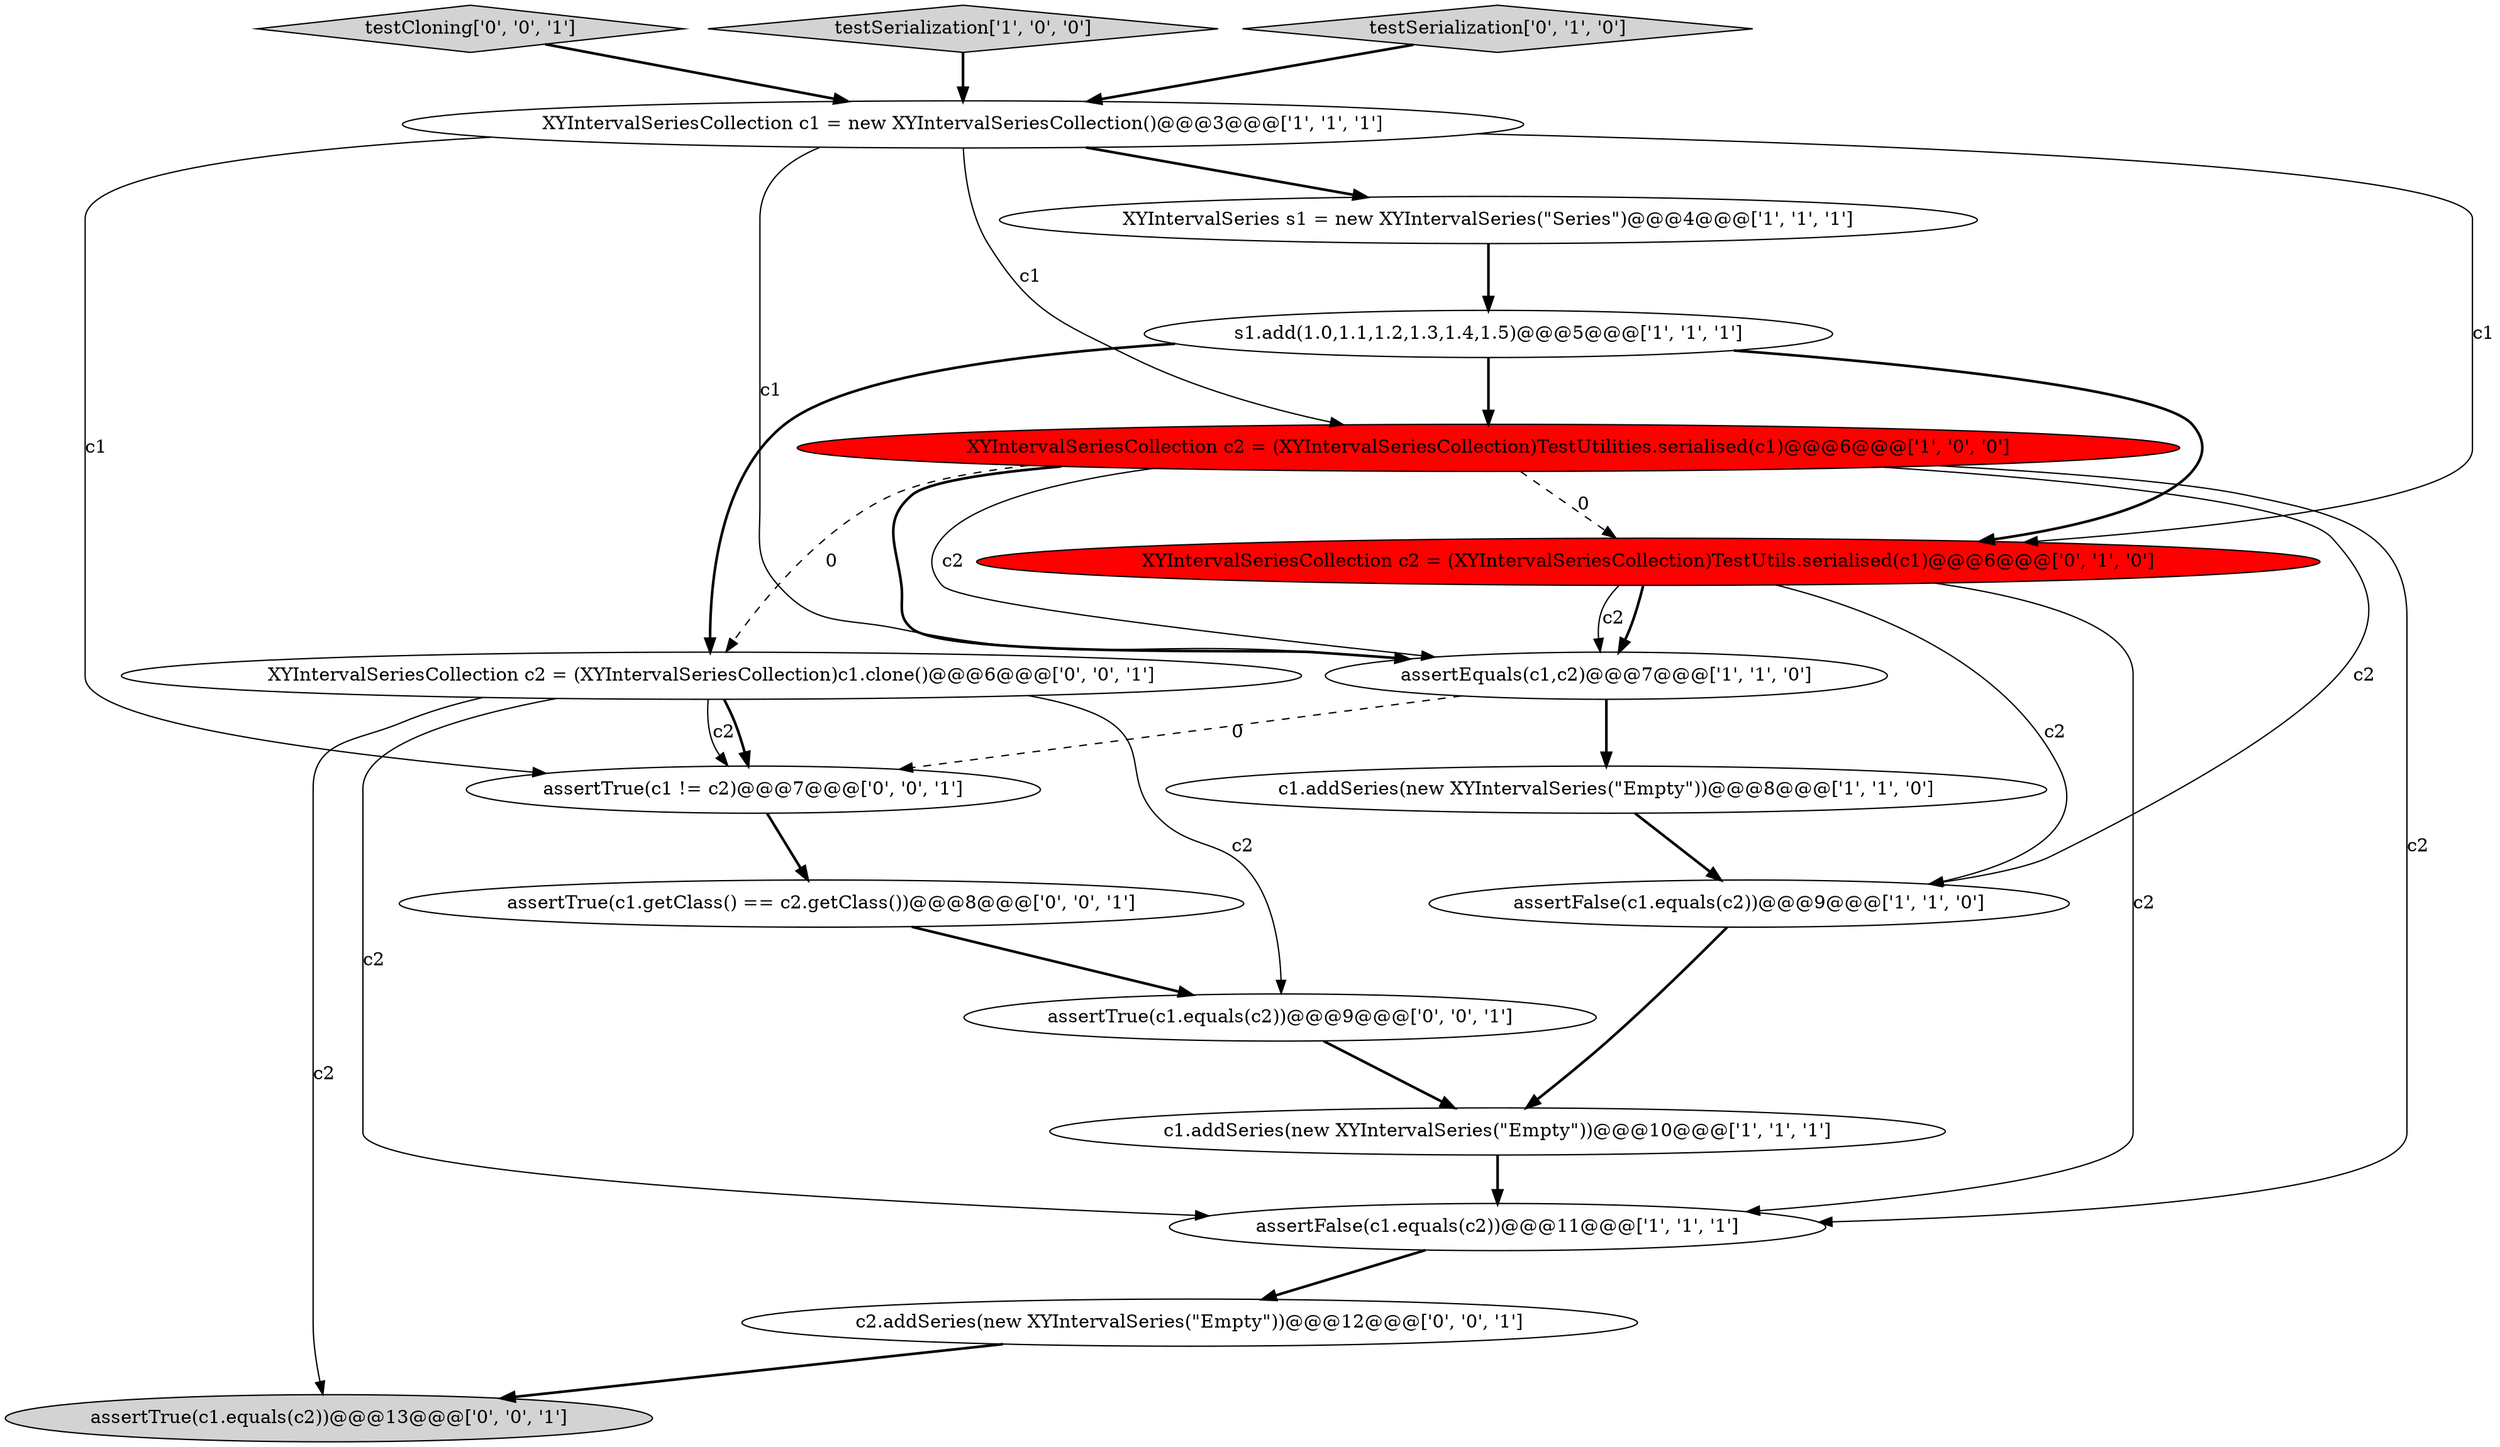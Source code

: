 digraph {
14 [style = filled, label = "testCloning['0', '0', '1']", fillcolor = lightgray, shape = diamond image = "AAA0AAABBB3BBB"];
13 [style = filled, label = "assertTrue(c1.equals(c2))@@@13@@@['0', '0', '1']", fillcolor = lightgray, shape = ellipse image = "AAA0AAABBB3BBB"];
3 [style = filled, label = "testSerialization['1', '0', '0']", fillcolor = lightgray, shape = diamond image = "AAA0AAABBB1BBB"];
9 [style = filled, label = "assertEquals(c1,c2)@@@7@@@['1', '1', '0']", fillcolor = white, shape = ellipse image = "AAA0AAABBB1BBB"];
17 [style = filled, label = "assertTrue(c1.getClass() == c2.getClass())@@@8@@@['0', '0', '1']", fillcolor = white, shape = ellipse image = "AAA0AAABBB3BBB"];
5 [style = filled, label = "c1.addSeries(new XYIntervalSeries(\"Empty\"))@@@8@@@['1', '1', '0']", fillcolor = white, shape = ellipse image = "AAA0AAABBB1BBB"];
2 [style = filled, label = "assertFalse(c1.equals(c2))@@@11@@@['1', '1', '1']", fillcolor = white, shape = ellipse image = "AAA0AAABBB1BBB"];
15 [style = filled, label = "assertTrue(c1.equals(c2))@@@9@@@['0', '0', '1']", fillcolor = white, shape = ellipse image = "AAA0AAABBB3BBB"];
6 [style = filled, label = "XYIntervalSeriesCollection c1 = new XYIntervalSeriesCollection()@@@3@@@['1', '1', '1']", fillcolor = white, shape = ellipse image = "AAA0AAABBB1BBB"];
12 [style = filled, label = "XYIntervalSeriesCollection c2 = (XYIntervalSeriesCollection)c1.clone()@@@6@@@['0', '0', '1']", fillcolor = white, shape = ellipse image = "AAA0AAABBB3BBB"];
4 [style = filled, label = "s1.add(1.0,1.1,1.2,1.3,1.4,1.5)@@@5@@@['1', '1', '1']", fillcolor = white, shape = ellipse image = "AAA0AAABBB1BBB"];
18 [style = filled, label = "assertTrue(c1 != c2)@@@7@@@['0', '0', '1']", fillcolor = white, shape = ellipse image = "AAA0AAABBB3BBB"];
8 [style = filled, label = "XYIntervalSeries s1 = new XYIntervalSeries(\"Series\")@@@4@@@['1', '1', '1']", fillcolor = white, shape = ellipse image = "AAA0AAABBB1BBB"];
7 [style = filled, label = "XYIntervalSeriesCollection c2 = (XYIntervalSeriesCollection)TestUtilities.serialised(c1)@@@6@@@['1', '0', '0']", fillcolor = red, shape = ellipse image = "AAA1AAABBB1BBB"];
11 [style = filled, label = "XYIntervalSeriesCollection c2 = (XYIntervalSeriesCollection)TestUtils.serialised(c1)@@@6@@@['0', '1', '0']", fillcolor = red, shape = ellipse image = "AAA1AAABBB2BBB"];
10 [style = filled, label = "testSerialization['0', '1', '0']", fillcolor = lightgray, shape = diamond image = "AAA0AAABBB2BBB"];
16 [style = filled, label = "c2.addSeries(new XYIntervalSeries(\"Empty\"))@@@12@@@['0', '0', '1']", fillcolor = white, shape = ellipse image = "AAA0AAABBB3BBB"];
1 [style = filled, label = "c1.addSeries(new XYIntervalSeries(\"Empty\"))@@@10@@@['1', '1', '1']", fillcolor = white, shape = ellipse image = "AAA0AAABBB1BBB"];
0 [style = filled, label = "assertFalse(c1.equals(c2))@@@9@@@['1', '1', '0']", fillcolor = white, shape = ellipse image = "AAA0AAABBB1BBB"];
16->13 [style = bold, label=""];
9->18 [style = dashed, label="0"];
7->11 [style = dashed, label="0"];
18->17 [style = bold, label=""];
3->6 [style = bold, label=""];
11->9 [style = bold, label=""];
6->7 [style = solid, label="c1"];
10->6 [style = bold, label=""];
6->18 [style = solid, label="c1"];
4->7 [style = bold, label=""];
12->18 [style = solid, label="c2"];
7->9 [style = bold, label=""];
6->9 [style = solid, label="c1"];
7->9 [style = solid, label="c2"];
11->0 [style = solid, label="c2"];
7->0 [style = solid, label="c2"];
5->0 [style = bold, label=""];
7->2 [style = solid, label="c2"];
0->1 [style = bold, label=""];
11->9 [style = solid, label="c2"];
12->2 [style = solid, label="c2"];
6->8 [style = bold, label=""];
12->18 [style = bold, label=""];
17->15 [style = bold, label=""];
9->5 [style = bold, label=""];
4->12 [style = bold, label=""];
12->15 [style = solid, label="c2"];
7->12 [style = dashed, label="0"];
1->2 [style = bold, label=""];
11->2 [style = solid, label="c2"];
8->4 [style = bold, label=""];
4->11 [style = bold, label=""];
6->11 [style = solid, label="c1"];
14->6 [style = bold, label=""];
12->13 [style = solid, label="c2"];
15->1 [style = bold, label=""];
2->16 [style = bold, label=""];
}
